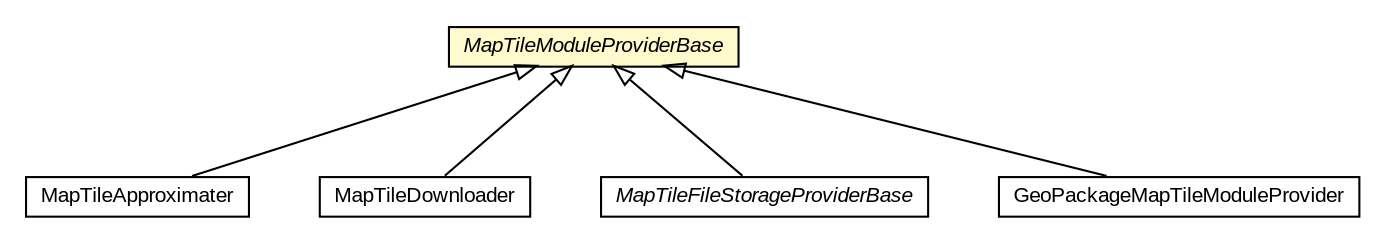 #!/usr/local/bin/dot
#
# Class diagram 
# Generated by UMLGraph version R5_6-24-gf6e263 (http://www.umlgraph.org/)
#

digraph G {
	edge [fontname="arial",fontsize=10,labelfontname="arial",labelfontsize=10];
	node [fontname="arial",fontsize=10,shape=plaintext];
	nodesep=0.25;
	ranksep=0.5;
	// org.osmdroid.tileprovider.modules.MapTileApproximater
	c148956 [label=<<table title="org.osmdroid.tileprovider.modules.MapTileApproximater" border="0" cellborder="1" cellspacing="0" cellpadding="2" port="p" href="./MapTileApproximater.html">
		<tr><td><table border="0" cellspacing="0" cellpadding="1">
<tr><td align="center" balign="center"> MapTileApproximater </td></tr>
		</table></td></tr>
		</table>>, URL="./MapTileApproximater.html", fontname="arial", fontcolor="black", fontsize=10.0];
	// org.osmdroid.tileprovider.modules.MapTileDownloader
	c148960 [label=<<table title="org.osmdroid.tileprovider.modules.MapTileDownloader" border="0" cellborder="1" cellspacing="0" cellpadding="2" port="p" href="./MapTileDownloader.html">
		<tr><td><table border="0" cellspacing="0" cellpadding="1">
<tr><td align="center" balign="center"> MapTileDownloader </td></tr>
		</table></td></tr>
		</table>>, URL="./MapTileDownloader.html", fontname="arial", fontcolor="black", fontsize=10.0];
	// org.osmdroid.tileprovider.modules.MapTileFileStorageProviderBase
	c148964 [label=<<table title="org.osmdroid.tileprovider.modules.MapTileFileStorageProviderBase" border="0" cellborder="1" cellspacing="0" cellpadding="2" port="p" href="./MapTileFileStorageProviderBase.html">
		<tr><td><table border="0" cellspacing="0" cellpadding="1">
<tr><td align="center" balign="center"><font face="arial italic"> MapTileFileStorageProviderBase </font></td></tr>
		</table></td></tr>
		</table>>, URL="./MapTileFileStorageProviderBase.html", fontname="arial", fontcolor="black", fontsize=10.0];
	// org.osmdroid.tileprovider.modules.MapTileModuleProviderBase
	c148967 [label=<<table title="org.osmdroid.tileprovider.modules.MapTileModuleProviderBase" border="0" cellborder="1" cellspacing="0" cellpadding="2" port="p" bgcolor="lemonChiffon" href="./MapTileModuleProviderBase.html">
		<tr><td><table border="0" cellspacing="0" cellpadding="1">
<tr><td align="center" balign="center"><font face="arial italic"> MapTileModuleProviderBase </font></td></tr>
		</table></td></tr>
		</table>>, URL="./MapTileModuleProviderBase.html", fontname="arial", fontcolor="black", fontsize=10.0];
	// org.osmdroid.gpkg.tiles.raster.GeoPackageMapTileModuleProvider
	c149173 [label=<<table title="org.osmdroid.gpkg.tiles.raster.GeoPackageMapTileModuleProvider" border="0" cellborder="1" cellspacing="0" cellpadding="2" port="p" href="../../gpkg/tiles/raster/GeoPackageMapTileModuleProvider.html">
		<tr><td><table border="0" cellspacing="0" cellpadding="1">
<tr><td align="center" balign="center"> GeoPackageMapTileModuleProvider </td></tr>
		</table></td></tr>
		</table>>, URL="../../gpkg/tiles/raster/GeoPackageMapTileModuleProvider.html", fontname="arial", fontcolor="black", fontsize=10.0];
	//org.osmdroid.tileprovider.modules.MapTileApproximater extends org.osmdroid.tileprovider.modules.MapTileModuleProviderBase
	c148967:p -> c148956:p [dir=back,arrowtail=empty];
	//org.osmdroid.tileprovider.modules.MapTileDownloader extends org.osmdroid.tileprovider.modules.MapTileModuleProviderBase
	c148967:p -> c148960:p [dir=back,arrowtail=empty];
	//org.osmdroid.tileprovider.modules.MapTileFileStorageProviderBase extends org.osmdroid.tileprovider.modules.MapTileModuleProviderBase
	c148967:p -> c148964:p [dir=back,arrowtail=empty];
	//org.osmdroid.gpkg.tiles.raster.GeoPackageMapTileModuleProvider extends org.osmdroid.tileprovider.modules.MapTileModuleProviderBase
	c148967:p -> c149173:p [dir=back,arrowtail=empty];
}

